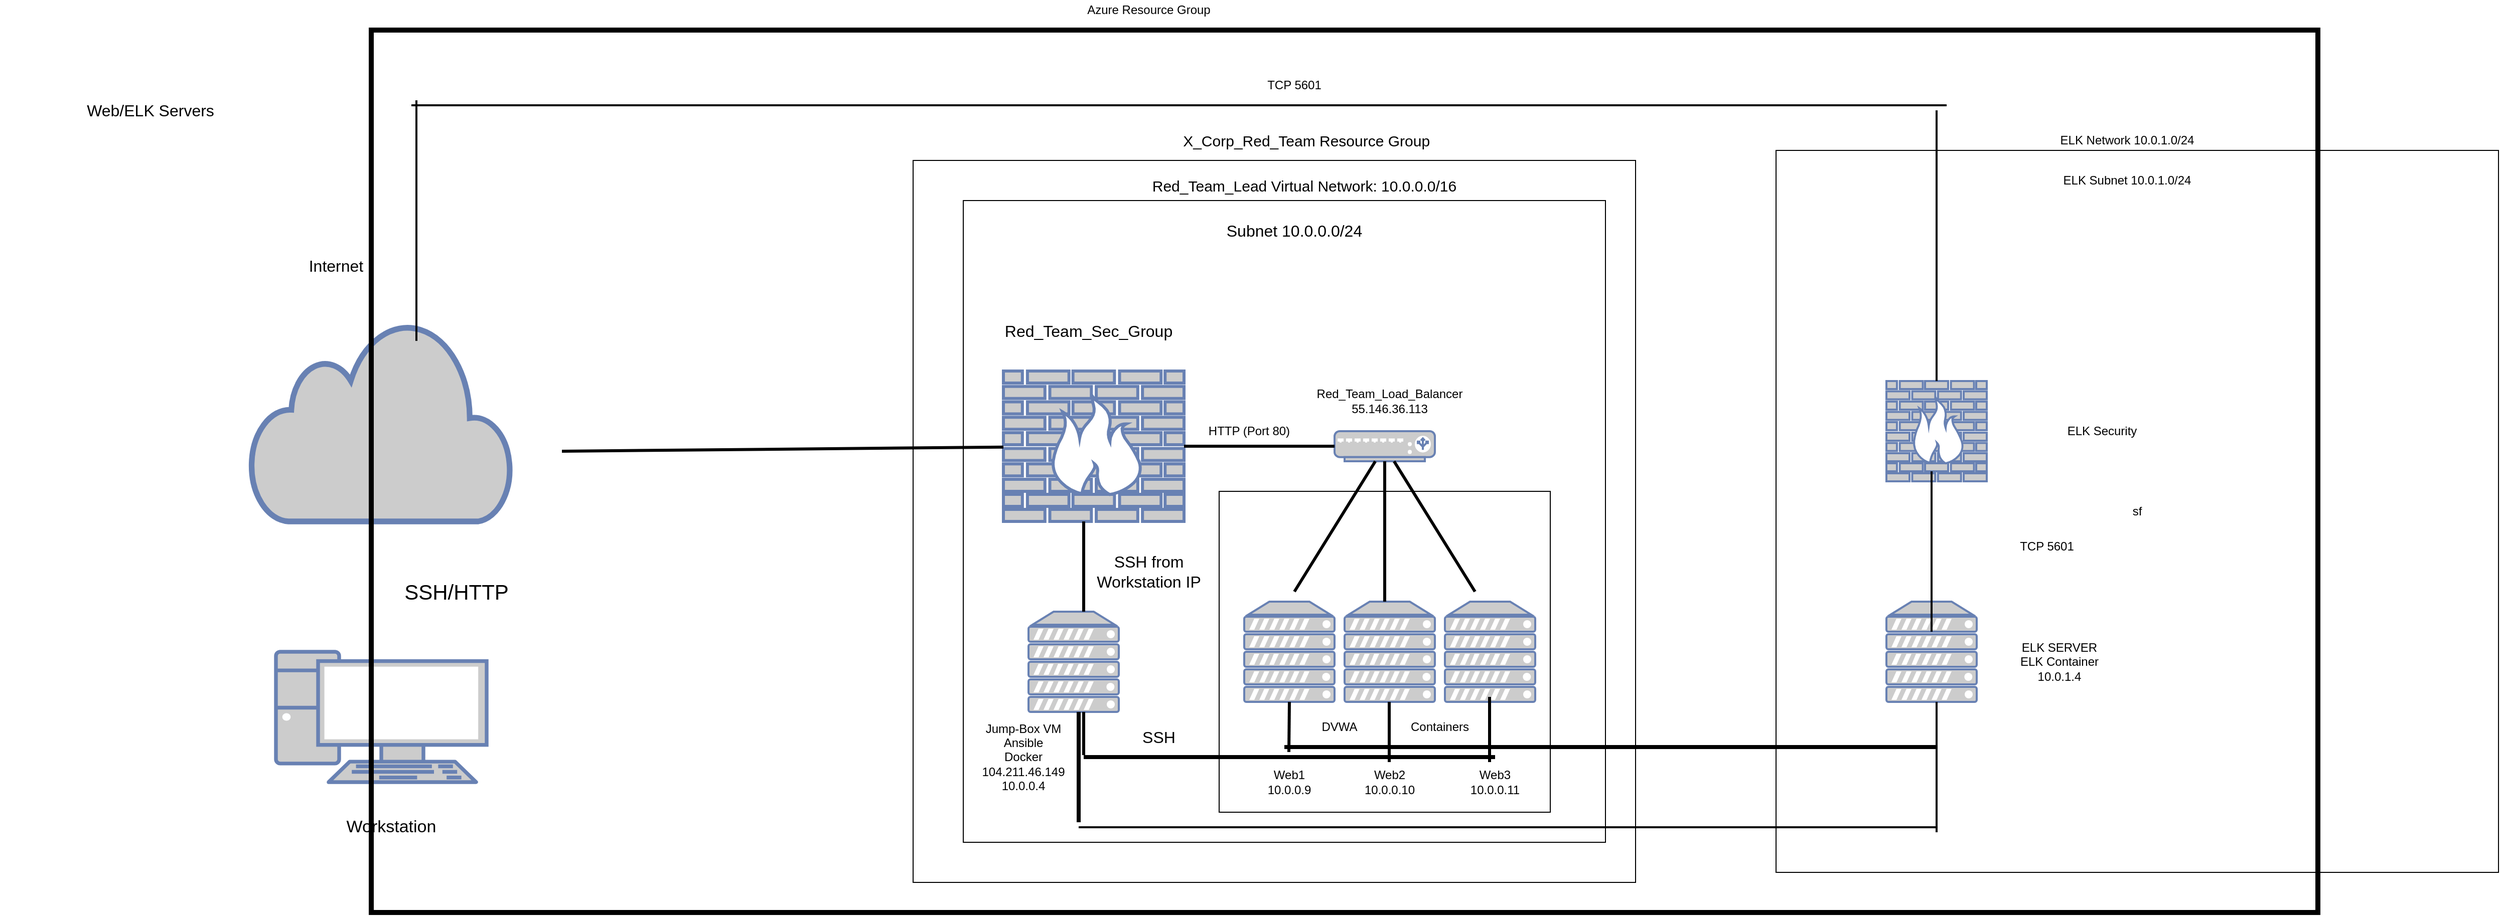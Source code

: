 <mxfile version="14.9.4" type="google"><diagram id="ek5P_Pj_bkqWLdngHm3h" name="Page-1"><mxGraphModel dx="6511" dy="4304" grid="1" gridSize="10" guides="1" tooltips="1" connect="1" arrows="1" fold="1" page="1" pageScale="1" pageWidth="4681" pageHeight="3300" math="0" shadow="0"><root><mxCell id="0"/><mxCell id="1" parent="0"/><mxCell id="Vr7ZVgQUISAU7ljWTsqT-1" value="" style="whiteSpace=wrap;html=1;aspect=fixed;fillColor=none;" parent="1" vertex="1"><mxGeometry x="710" y="80" width="720" height="720" as="geometry"/></mxCell><mxCell id="Vr7ZVgQUISAU7ljWTsqT-2" value="" style="whiteSpace=wrap;html=1;aspect=fixed;fillColor=none;" parent="1" vertex="1"><mxGeometry x="760" y="120" width="640" height="640" as="geometry"/></mxCell><mxCell id="Vr7ZVgQUISAU7ljWTsqT-3" value="" style="fontColor=#0066CC;verticalAlign=top;verticalLabelPosition=bottom;labelPosition=center;align=center;html=1;outlineConnect=0;fillColor=#CCCCCC;strokeColor=#6881B3;gradientColor=none;gradientDirection=north;strokeWidth=2;shape=mxgraph.networks.pc;" parent="1" vertex="1"><mxGeometry x="75" y="570" width="210" height="130" as="geometry"/></mxCell><mxCell id="Vr7ZVgQUISAU7ljWTsqT-4" value="" style="html=1;outlineConnect=0;fillColor=#CCCCCC;strokeColor=#6881B3;gradientColor=none;gradientDirection=north;strokeWidth=2;shape=mxgraph.networks.cloud;fontColor=#ffffff;" parent="1" vertex="1"><mxGeometry x="50" y="240" width="260" height="200" as="geometry"/></mxCell><mxCell id="Vr7ZVgQUISAU7ljWTsqT-7" value="" style="endArrow=none;html=1;strokeWidth=3;" parent="1" edge="1"><mxGeometry width="50" height="50" relative="1" as="geometry"><mxPoint x="170" y="560" as="sourcePoint"/><mxPoint x="170" y="450" as="targetPoint"/><Array as="points"/></mxGeometry></mxCell><mxCell id="Vr7ZVgQUISAU7ljWTsqT-8" value="&lt;font style=&quot;font-size: 21px&quot;&gt;SSH/HTTP&lt;/font&gt;" style="text;html=1;strokeColor=none;fillColor=none;align=center;verticalAlign=middle;whiteSpace=wrap;rounded=0;" parent="1" vertex="1"><mxGeometry x="170" y="470" width="170" height="80" as="geometry"/></mxCell><mxCell id="Vr7ZVgQUISAU7ljWTsqT-9" value="" style="fontColor=#0066CC;verticalAlign=top;verticalLabelPosition=bottom;labelPosition=center;align=center;html=1;outlineConnect=0;fillColor=#CCCCCC;strokeColor=#6881B3;gradientColor=none;gradientDirection=north;strokeWidth=2;shape=mxgraph.networks.server;" parent="1" vertex="1"><mxGeometry x="1040" y="520" width="90" height="100" as="geometry"/></mxCell><mxCell id="Vr7ZVgQUISAU7ljWTsqT-10" value="" style="fontColor=#0066CC;verticalAlign=top;verticalLabelPosition=bottom;labelPosition=center;align=center;html=1;outlineConnect=0;fillColor=#CCCCCC;strokeColor=#6881B3;gradientColor=none;gradientDirection=north;strokeWidth=2;shape=mxgraph.networks.server;" parent="1" vertex="1"><mxGeometry x="1140" y="520" width="90" height="100" as="geometry"/></mxCell><mxCell id="Vr7ZVgQUISAU7ljWTsqT-11" value="" style="fontColor=#0066CC;verticalAlign=top;verticalLabelPosition=bottom;labelPosition=center;align=center;html=1;outlineConnect=0;fillColor=#CCCCCC;strokeColor=#6881B3;gradientColor=none;gradientDirection=north;strokeWidth=2;shape=mxgraph.networks.server;" parent="1" vertex="1"><mxGeometry x="1240" y="520" width="90" height="100" as="geometry"/></mxCell><mxCell id="Vr7ZVgQUISAU7ljWTsqT-12" value="" style="rounded=0;whiteSpace=wrap;html=1;fillColor=none;" parent="1" vertex="1"><mxGeometry x="1015" y="410" width="330" height="320" as="geometry"/></mxCell><mxCell id="Vr7ZVgQUISAU7ljWTsqT-13" value="" style="fontColor=#0066CC;verticalAlign=top;verticalLabelPosition=bottom;labelPosition=center;align=center;html=1;outlineConnect=0;fillColor=#CCCCCC;strokeColor=#6881B3;gradientColor=none;gradientDirection=north;strokeWidth=2;shape=mxgraph.networks.server;" parent="1" vertex="1"><mxGeometry x="825" y="530" width="90" height="100" as="geometry"/></mxCell><mxCell id="Vr7ZVgQUISAU7ljWTsqT-14" value="Web1&lt;br&gt;10.0.0.9" style="text;html=1;strokeColor=none;fillColor=none;align=center;verticalAlign=middle;whiteSpace=wrap;rounded=0;" parent="1" vertex="1"><mxGeometry x="1065" y="690" width="40" height="20" as="geometry"/></mxCell><mxCell id="Vr7ZVgQUISAU7ljWTsqT-16" value="Web2&lt;br&gt;10.0.0.10" style="text;html=1;strokeColor=none;fillColor=none;align=center;verticalAlign=middle;whiteSpace=wrap;rounded=0;" parent="1" vertex="1"><mxGeometry x="1165" y="690" width="40" height="20" as="geometry"/></mxCell><mxCell id="Vr7ZVgQUISAU7ljWTsqT-17" value="Web3&lt;br&gt;10.0.0.11" style="text;html=1;strokeColor=none;fillColor=none;align=center;verticalAlign=middle;whiteSpace=wrap;rounded=0;" parent="1" vertex="1"><mxGeometry x="1270" y="690" width="40" height="20" as="geometry"/></mxCell><mxCell id="Vr7ZVgQUISAU7ljWTsqT-18" value="Jump-Box VM&lt;br&gt;Ansible&lt;br&gt;Docker&lt;br&gt;104.211.46.149&lt;br&gt;10.0.0.4" style="text;html=1;strokeColor=none;fillColor=none;align=center;verticalAlign=middle;whiteSpace=wrap;rounded=0;" parent="1" vertex="1"><mxGeometry x="770" y="630" width="100" height="90" as="geometry"/></mxCell><mxCell id="Vr7ZVgQUISAU7ljWTsqT-19" value="" style="fontColor=#0066CC;verticalAlign=top;verticalLabelPosition=bottom;labelPosition=center;align=center;html=1;outlineConnect=0;fillColor=#CCCCCC;strokeColor=#6881B3;gradientColor=none;gradientDirection=north;strokeWidth=2;shape=mxgraph.networks.load_balancer;" parent="1" vertex="1"><mxGeometry x="1130" y="350" width="100" height="30" as="geometry"/></mxCell><mxCell id="Vr7ZVgQUISAU7ljWTsqT-21" value="Red_Team_Load_Balancer&lt;br&gt;55.146.36.113" style="text;html=1;strokeColor=none;fillColor=none;align=center;verticalAlign=middle;whiteSpace=wrap;rounded=0;" parent="1" vertex="1"><mxGeometry x="1080" y="310" width="210" height="20" as="geometry"/></mxCell><mxCell id="Vr7ZVgQUISAU7ljWTsqT-22" value="" style="fontColor=#0066CC;verticalAlign=top;verticalLabelPosition=bottom;labelPosition=center;align=center;html=1;outlineConnect=0;fillColor=#CCCCCC;strokeColor=#6881B3;gradientColor=none;gradientDirection=north;strokeWidth=2;shape=mxgraph.networks.firewall;" parent="1" vertex="1"><mxGeometry x="800" y="290" width="180" height="150" as="geometry"/></mxCell><mxCell id="Vr7ZVgQUISAU7ljWTsqT-23" value="&lt;font style=&quot;font-size: 15px&quot;&gt;&amp;nbsp;X_Corp_Red_Team Resource Group&lt;/font&gt;" style="text;html=1;strokeColor=none;fillColor=none;align=center;verticalAlign=middle;whiteSpace=wrap;rounded=0;" parent="1" vertex="1"><mxGeometry x="930" y="50" width="340" height="20" as="geometry"/></mxCell><mxCell id="Vr7ZVgQUISAU7ljWTsqT-24" value="&lt;font style=&quot;font-size: 17px&quot;&gt;Workstation&lt;/font&gt;" style="text;html=1;strokeColor=none;fillColor=none;align=center;verticalAlign=middle;whiteSpace=wrap;rounded=0;" parent="1" vertex="1"><mxGeometry x="120" y="730" width="140" height="30" as="geometry"/></mxCell><mxCell id="Vr7ZVgQUISAU7ljWTsqT-25" value="&lt;font style=&quot;font-size: 16px&quot;&gt;Internet&lt;/font&gt;" style="text;html=1;strokeColor=none;fillColor=none;align=center;verticalAlign=middle;whiteSpace=wrap;rounded=0;" parent="1" vertex="1"><mxGeometry x="70" y="160" width="130" height="50" as="geometry"/></mxCell><mxCell id="Vr7ZVgQUISAU7ljWTsqT-26" value="" style="endArrow=none;html=1;strokeWidth=3;" parent="1" target="Vr7ZVgQUISAU7ljWTsqT-22" edge="1"><mxGeometry width="50" height="50" relative="1" as="geometry"><mxPoint x="360" y="370" as="sourcePoint"/><mxPoint x="690" y="370" as="targetPoint"/><Array as="points"/></mxGeometry></mxCell><mxCell id="Vr7ZVgQUISAU7ljWTsqT-28" value="" style="endArrow=none;html=1;strokeWidth=3;" parent="1" source="Vr7ZVgQUISAU7ljWTsqT-22" target="Vr7ZVgQUISAU7ljWTsqT-19" edge="1"><mxGeometry width="50" height="50" relative="1" as="geometry"><mxPoint x="1030" y="400" as="sourcePoint"/><mxPoint x="1080" y="350" as="targetPoint"/></mxGeometry></mxCell><mxCell id="Vr7ZVgQUISAU7ljWTsqT-29" value="&lt;font style=&quot;font-size: 16px&quot;&gt;Red_Team_Sec_Group&lt;/font&gt;" style="text;html=1;strokeColor=none;fillColor=none;align=center;verticalAlign=middle;whiteSpace=wrap;rounded=0;" parent="1" vertex="1"><mxGeometry x="790" y="230" width="190" height="40" as="geometry"/></mxCell><mxCell id="Vr7ZVgQUISAU7ljWTsqT-33" value="HTTP (Port 80)" style="text;html=1;strokeColor=none;fillColor=none;align=center;verticalAlign=middle;whiteSpace=wrap;rounded=0;" parent="1" vertex="1"><mxGeometry x="970" y="340" width="150" height="20" as="geometry"/></mxCell><mxCell id="Vr7ZVgQUISAU7ljWTsqT-44" value="" style="endArrow=none;html=1;strokeWidth=3;endFill=0;startFill=0;anchorPointDirection=0;" parent="1" target="Vr7ZVgQUISAU7ljWTsqT-19" edge="1"><mxGeometry width="50" height="50" relative="1" as="geometry"><mxPoint x="1090" y="510" as="sourcePoint"/><mxPoint x="1130" y="440" as="targetPoint"/></mxGeometry></mxCell><mxCell id="Vr7ZVgQUISAU7ljWTsqT-45" value="" style="endArrow=none;html=1;strokeWidth=3;anchorPointDirection=0;endFill=0;startFill=0;" parent="1" target="Vr7ZVgQUISAU7ljWTsqT-19" edge="1"><mxGeometry width="50" height="50" relative="1" as="geometry"><mxPoint x="1180" y="520" as="sourcePoint"/><mxPoint x="1220" y="440" as="targetPoint"/><Array as="points"/></mxGeometry></mxCell><mxCell id="Vr7ZVgQUISAU7ljWTsqT-46" value="" style="endArrow=none;html=1;strokeWidth=3;" parent="1" target="Vr7ZVgQUISAU7ljWTsqT-19" edge="1"><mxGeometry width="50" height="50" relative="1" as="geometry"><mxPoint x="1270" y="510" as="sourcePoint"/><mxPoint x="1280" y="470" as="targetPoint"/></mxGeometry></mxCell><mxCell id="Vr7ZVgQUISAU7ljWTsqT-50" value="" style="line;strokeWidth=4;html=1;perimeter=backbonePerimeter;points=[];outlineConnect=0;fillColor=none;" parent="1" vertex="1"><mxGeometry x="880" y="670" width="410" height="10" as="geometry"/></mxCell><mxCell id="Vr7ZVgQUISAU7ljWTsqT-54" value="" style="endArrow=none;html=1;strokeWidth=3;" parent="1" edge="1"><mxGeometry width="50" height="50" relative="1" as="geometry"><mxPoint x="1084.5" y="670" as="sourcePoint"/><mxPoint x="1085" y="620" as="targetPoint"/></mxGeometry></mxCell><mxCell id="Vr7ZVgQUISAU7ljWTsqT-55" value="" style="endArrow=none;html=1;strokeWidth=3;" parent="1" edge="1"><mxGeometry width="50" height="50" relative="1" as="geometry"><mxPoint x="1184.5" y="680" as="sourcePoint"/><mxPoint x="1184.5" y="620" as="targetPoint"/></mxGeometry></mxCell><mxCell id="Vr7ZVgQUISAU7ljWTsqT-56" value="" style="endArrow=none;html=1;strokeWidth=3;" parent="1" edge="1"><mxGeometry width="50" height="50" relative="1" as="geometry"><mxPoint x="1284.5" y="680" as="sourcePoint"/><mxPoint x="1284.5" y="615" as="targetPoint"/></mxGeometry></mxCell><mxCell id="Vr7ZVgQUISAU7ljWTsqT-57" value="DVWA" style="text;html=1;strokeColor=none;fillColor=none;align=center;verticalAlign=middle;whiteSpace=wrap;rounded=0;" parent="1" vertex="1"><mxGeometry x="1090" y="620" width="90" height="50" as="geometry"/></mxCell><mxCell id="Vr7ZVgQUISAU7ljWTsqT-58" value="Containers" style="text;html=1;strokeColor=none;fillColor=none;align=center;verticalAlign=middle;whiteSpace=wrap;rounded=0;" parent="1" vertex="1"><mxGeometry x="1190" y="620" width="90" height="50" as="geometry"/></mxCell><mxCell id="Vr7ZVgQUISAU7ljWTsqT-59" value="" style="endArrow=none;html=1;strokeWidth=3;" parent="1" source="Vr7ZVgQUISAU7ljWTsqT-50" edge="1"><mxGeometry width="50" height="50" relative="1" as="geometry"><mxPoint x="880" y="670" as="sourcePoint"/><mxPoint x="880" y="630" as="targetPoint"/></mxGeometry></mxCell><mxCell id="Vr7ZVgQUISAU7ljWTsqT-60" value="" style="endArrow=none;html=1;strokeWidth=3;" parent="1" edge="1"><mxGeometry width="50" height="50" relative="1" as="geometry"><mxPoint x="880" y="530" as="sourcePoint"/><mxPoint x="880" y="440" as="targetPoint"/></mxGeometry></mxCell><mxCell id="Vr7ZVgQUISAU7ljWTsqT-61" value="&lt;font style=&quot;font-size: 16px&quot;&gt;SSH from Workstation IP&lt;/font&gt;" style="text;html=1;strokeColor=none;fillColor=none;align=center;verticalAlign=middle;whiteSpace=wrap;rounded=0;" parent="1" vertex="1"><mxGeometry x="880" y="450" width="130" height="80" as="geometry"/></mxCell><mxCell id="Vr7ZVgQUISAU7ljWTsqT-62" value="&lt;font style=&quot;font-size: 15px&quot;&gt;Red_Team_Lead Virtual Network: 10.0.0.0/16&lt;/font&gt;" style="text;html=1;strokeColor=none;fillColor=none;align=center;verticalAlign=middle;whiteSpace=wrap;rounded=0;" parent="1" vertex="1"><mxGeometry x="905" y="90" width="390" height="30" as="geometry"/></mxCell><mxCell id="Vr7ZVgQUISAU7ljWTsqT-64" value="&lt;font style=&quot;font-size: 16px&quot;&gt;SSH&lt;/font&gt;" style="text;html=1;strokeColor=none;fillColor=none;align=center;verticalAlign=middle;whiteSpace=wrap;rounded=0;" parent="1" vertex="1"><mxGeometry x="920" y="640" width="70" height="30" as="geometry"/></mxCell><mxCell id="Vr7ZVgQUISAU7ljWTsqT-67" value="&lt;span style=&quot;font-size: 16px&quot;&gt;Web/ELK Servers&lt;/span&gt;" style="text;html=1;strokeColor=none;fillColor=none;align=center;verticalAlign=middle;whiteSpace=wrap;rounded=0;" parent="1" vertex="1"><mxGeometry x="-200" y="20" width="300" height="20" as="geometry"/></mxCell><mxCell id="Vr7ZVgQUISAU7ljWTsqT-68" value="&lt;font style=&quot;font-size: 16px&quot;&gt;Subnet 10.0.0.0/24&lt;/font&gt;" style="text;html=1;strokeColor=none;fillColor=none;align=center;verticalAlign=middle;whiteSpace=wrap;rounded=0;" parent="1" vertex="1"><mxGeometry x="1000" y="140" width="180" height="20" as="geometry"/></mxCell><mxCell id="i8zXk1YqY4126vOqhqo5-7" value="sf" style="whiteSpace=wrap;html=1;aspect=fixed;fillColor=none;" vertex="1" parent="1"><mxGeometry x="1570" y="70" width="720" height="720" as="geometry"/></mxCell><mxCell id="i8zXk1YqY4126vOqhqo5-9" value="" style="fontColor=#0066CC;verticalAlign=top;verticalLabelPosition=bottom;labelPosition=center;align=center;html=1;outlineConnect=0;fillColor=#CCCCCC;strokeColor=#6881B3;gradientColor=none;gradientDirection=north;strokeWidth=2;shape=mxgraph.networks.firewall;" vertex="1" parent="1"><mxGeometry x="1680" y="300" width="100" height="100" as="geometry"/></mxCell><mxCell id="i8zXk1YqY4126vOqhqo5-10" value="" style="fontColor=#0066CC;verticalAlign=top;verticalLabelPosition=bottom;labelPosition=center;align=center;html=1;outlineConnect=0;fillColor=#CCCCCC;strokeColor=#6881B3;gradientColor=none;gradientDirection=north;strokeWidth=2;shape=mxgraph.networks.server;" vertex="1" parent="1"><mxGeometry x="1680" y="520" width="90" height="100" as="geometry"/></mxCell><mxCell id="i8zXk1YqY4126vOqhqo5-13" value="" style="line;strokeWidth=2;html=1;fillColor=none;" vertex="1" parent="1"><mxGeometry x="875" y="740" width="855" height="10" as="geometry"/></mxCell><mxCell id="i8zXk1YqY4126vOqhqo5-14" value="" style="line;strokeWidth=4;direction=south;html=1;perimeter=backbonePerimeter;points=[];outlineConnect=0;fillColor=none;" vertex="1" parent="1"><mxGeometry x="870" y="630" width="10" height="110" as="geometry"/></mxCell><mxCell id="i8zXk1YqY4126vOqhqo5-16" value="" style="line;strokeWidth=2;direction=south;html=1;fillColor=none;" vertex="1" parent="1"><mxGeometry x="1725" y="620" width="10" height="130" as="geometry"/></mxCell><mxCell id="i8zXk1YqY4126vOqhqo5-20" value="" style="line;strokeWidth=4;html=1;perimeter=backbonePerimeter;points=[];outlineConnect=0;fillColor=none;" vertex="1" parent="1"><mxGeometry x="1080" y="660" width="650" height="10" as="geometry"/></mxCell><mxCell id="i8zXk1YqY4126vOqhqo5-21" value="" style="line;strokeWidth=2;direction=south;html=1;fillColor=none;" vertex="1" parent="1"><mxGeometry x="1720" y="390" width="10" height="160" as="geometry"/></mxCell><mxCell id="i8zXk1YqY4126vOqhqo5-24" value="" style="line;strokeWidth=2;html=1;fillColor=none;" vertex="1" parent="1"><mxGeometry x="210" y="20" width="1530" height="10" as="geometry"/></mxCell><mxCell id="i8zXk1YqY4126vOqhqo5-25" value="" style="line;strokeWidth=2;direction=south;html=1;fillColor=none;" vertex="1" parent="1"><mxGeometry x="1725" y="30" width="10" height="270" as="geometry"/></mxCell><mxCell id="i8zXk1YqY4126vOqhqo5-26" value="" style="line;strokeWidth=2;direction=south;html=1;fillColor=none;" vertex="1" parent="1"><mxGeometry x="210" y="20" width="10" height="240" as="geometry"/></mxCell><mxCell id="i8zXk1YqY4126vOqhqo5-27" value="TCP 5601" style="text;html=1;strokeColor=none;fillColor=none;align=center;verticalAlign=middle;whiteSpace=wrap;rounded=0;" vertex="1" parent="1"><mxGeometry x="1000" y="-10" width="180" height="30" as="geometry"/></mxCell><mxCell id="i8zXk1YqY4126vOqhqo5-29" value="TCP 5601" style="text;html=1;strokeColor=none;fillColor=none;align=center;verticalAlign=middle;whiteSpace=wrap;rounded=0;" vertex="1" parent="1"><mxGeometry x="1750" y="450" width="180" height="30" as="geometry"/></mxCell><mxCell id="i8zXk1YqY4126vOqhqo5-30" value="ELK SERVER&lt;br&gt;ELK Container&lt;br&gt;10.0.1.4" style="text;html=1;strokeColor=none;fillColor=none;align=center;verticalAlign=middle;whiteSpace=wrap;rounded=0;" vertex="1" parent="1"><mxGeometry x="1790" y="520" width="125" height="120" as="geometry"/></mxCell><mxCell id="i8zXk1YqY4126vOqhqo5-31" value="ELK Security" style="text;html=1;strokeColor=none;fillColor=none;align=center;verticalAlign=middle;whiteSpace=wrap;rounded=0;" vertex="1" parent="1"><mxGeometry x="1830" y="300" width="130" height="100" as="geometry"/></mxCell><mxCell id="i8zXk1YqY4126vOqhqo5-32" value="ELK Subnet 10.0.1.0/24" style="text;html=1;strokeColor=none;fillColor=none;align=center;verticalAlign=middle;whiteSpace=wrap;rounded=0;" vertex="1" parent="1"><mxGeometry x="1790" y="90" width="260" height="20" as="geometry"/></mxCell><mxCell id="i8zXk1YqY4126vOqhqo5-33" value="ELK Network 10.0.1.0/24" style="text;html=1;strokeColor=none;fillColor=none;align=center;verticalAlign=middle;whiteSpace=wrap;rounded=0;" vertex="1" parent="1"><mxGeometry x="1790" y="50" width="260" height="20" as="geometry"/></mxCell><mxCell id="i8zXk1YqY4126vOqhqo5-34" value="" style="rounded=0;whiteSpace=wrap;html=1;strokeWidth=5;fillColor=none;" vertex="1" parent="1"><mxGeometry x="170" y="-50" width="1940" height="880" as="geometry"/></mxCell><mxCell id="i8zXk1YqY4126vOqhqo5-35" value="Azure Resource Group" style="text;html=1;strokeColor=none;fillColor=none;align=center;verticalAlign=middle;whiteSpace=wrap;rounded=0;" vertex="1" parent="1"><mxGeometry x="790" y="-80" width="310" height="20" as="geometry"/></mxCell></root></mxGraphModel></diagram></mxfile>